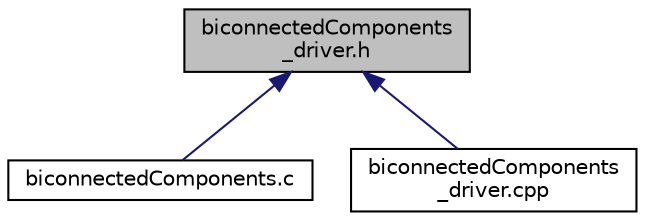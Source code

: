 digraph "biconnectedComponents_driver.h"
{
 // LATEX_PDF_SIZE
  edge [fontname="Helvetica",fontsize="10",labelfontname="Helvetica",labelfontsize="10"];
  node [fontname="Helvetica",fontsize="10",shape=record];
  Node1 [label="biconnectedComponents\l_driver.h",height=0.2,width=0.4,color="black", fillcolor="grey75", style="filled", fontcolor="black",tooltip=" "];
  Node1 -> Node2 [dir="back",color="midnightblue",fontsize="10",style="solid",fontname="Helvetica"];
  Node2 [label="biconnectedComponents.c",height=0.2,width=0.4,color="black", fillcolor="white", style="filled",URL="$biconnectedComponents_8c.html",tooltip=" "];
  Node1 -> Node3 [dir="back",color="midnightblue",fontsize="10",style="solid",fontname="Helvetica"];
  Node3 [label="biconnectedComponents\l_driver.cpp",height=0.2,width=0.4,color="black", fillcolor="white", style="filled",URL="$biconnectedComponents__driver_8cpp.html",tooltip=" "];
}
